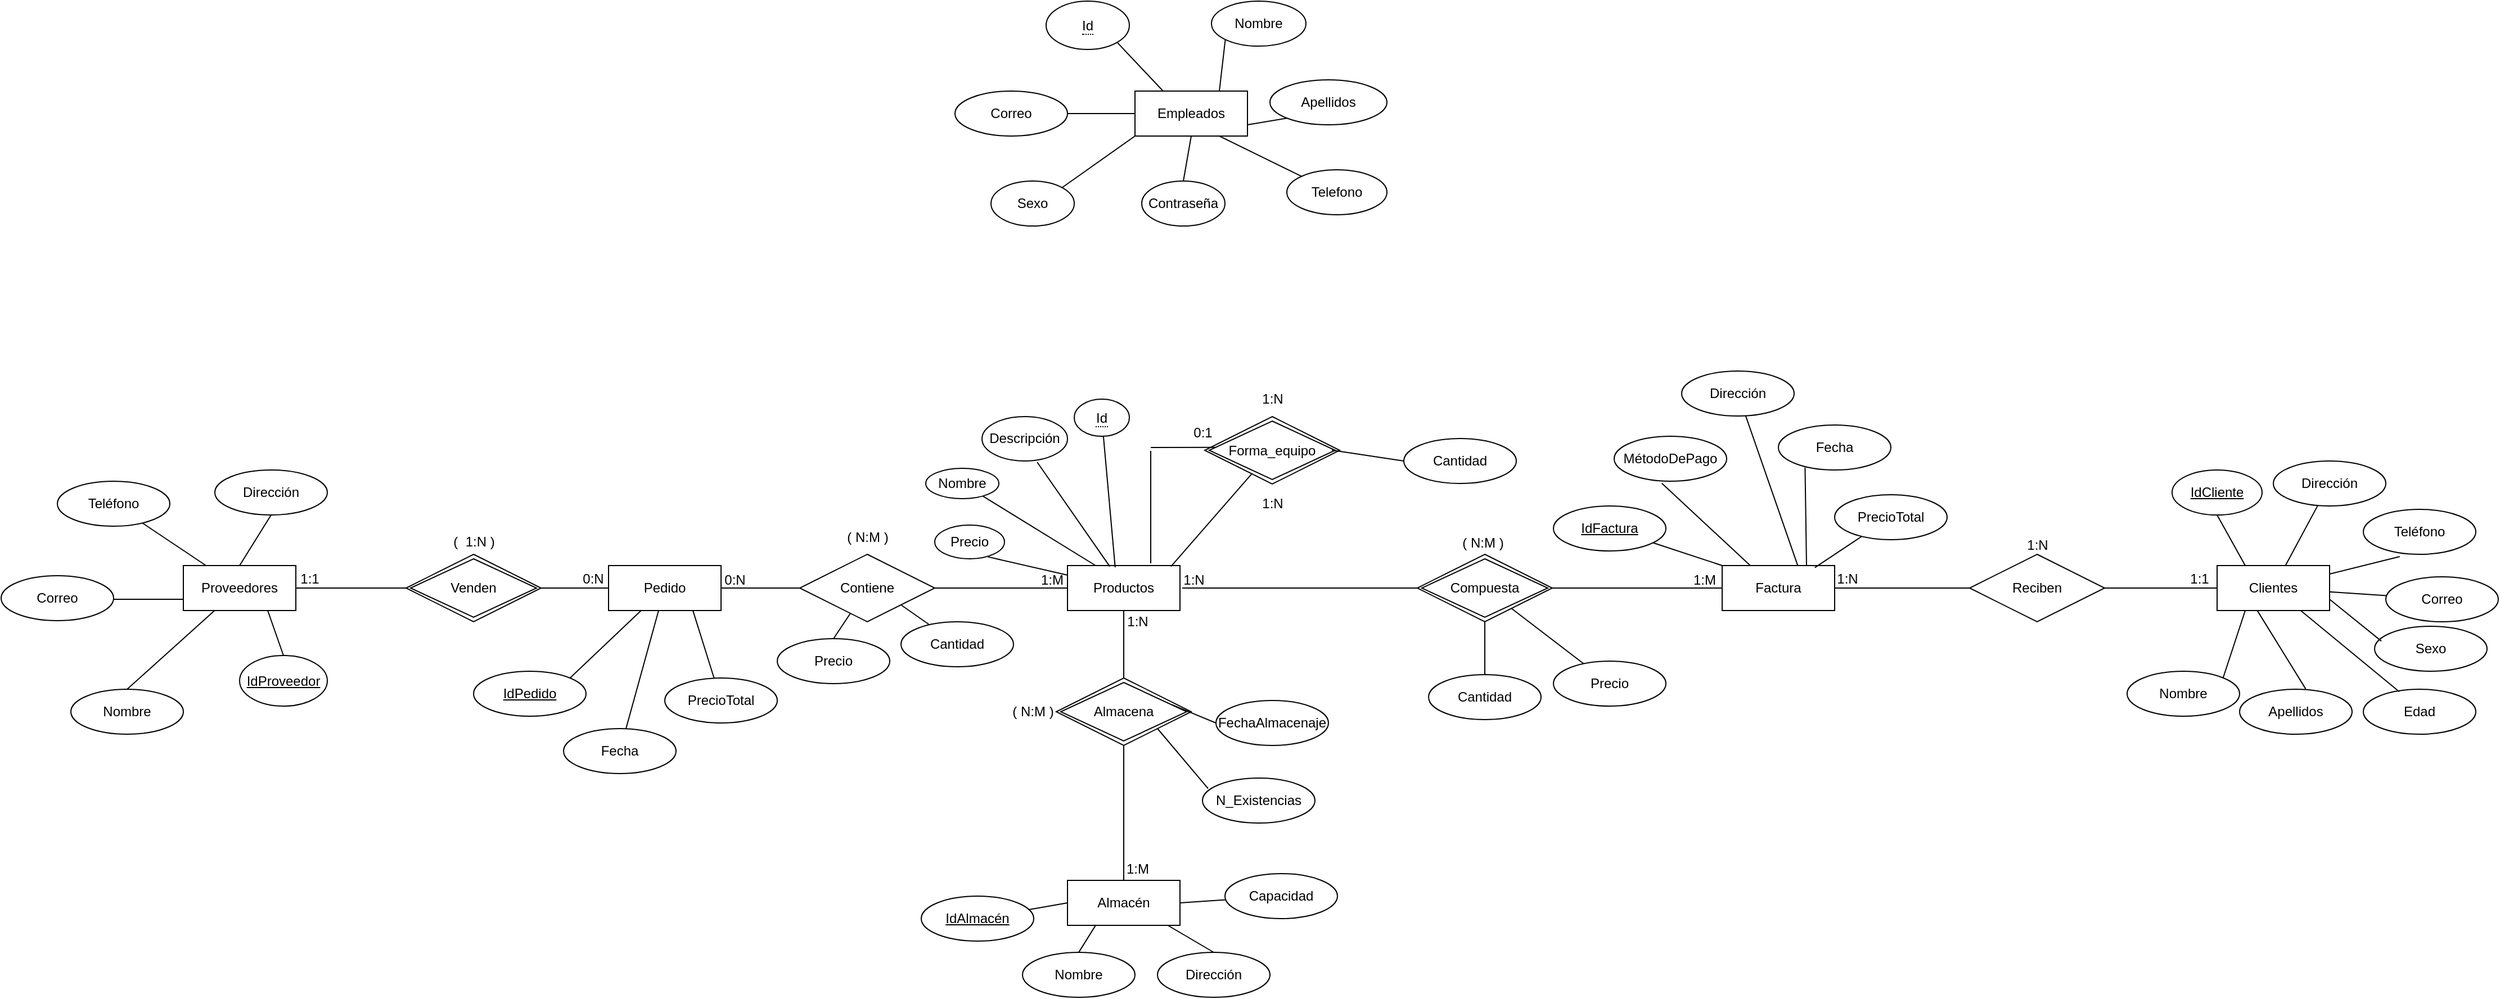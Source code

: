 <mxfile version="22.0.6" type="github">
  <diagram id="prtHgNgQTEPvFCAcTncT" name="Page-1">
    <mxGraphModel dx="1750" dy="903" grid="1" gridSize="10" guides="1" tooltips="1" connect="1" arrows="1" fold="1" page="1" pageScale="1" pageWidth="2336" pageHeight="1654" math="0" shadow="0">
      <root>
        <mxCell id="0" />
        <mxCell id="1" parent="0" />
        <mxCell id="kZnhnawMWi4XAC5wPra--26" value="Productos" style="whiteSpace=wrap;html=1;align=center;" parent="1" vertex="1">
          <mxGeometry x="1006" y="722" width="100" height="40" as="geometry" />
        </mxCell>
        <mxCell id="kZnhnawMWi4XAC5wPra--27" value="Almacén" style="whiteSpace=wrap;html=1;align=center;" parent="1" vertex="1">
          <mxGeometry x="1006" y="1002" width="100" height="40" as="geometry" />
        </mxCell>
        <mxCell id="kZnhnawMWi4XAC5wPra--28" value="Proveedores" style="whiteSpace=wrap;html=1;align=center;" parent="1" vertex="1">
          <mxGeometry x="220" y="722" width="100" height="40" as="geometry" />
        </mxCell>
        <mxCell id="kZnhnawMWi4XAC5wPra--29" value="Clientes" style="whiteSpace=wrap;html=1;align=center;" parent="1" vertex="1">
          <mxGeometry x="2028" y="722" width="100" height="40" as="geometry" />
        </mxCell>
        <mxCell id="kZnhnawMWi4XAC5wPra--31" value="Compuesta" style="shape=rhombus;double=1;perimeter=rhombusPerimeter;whiteSpace=wrap;html=1;align=center;" parent="1" vertex="1">
          <mxGeometry x="1317" y="712" width="120" height="60" as="geometry" />
        </mxCell>
        <mxCell id="kZnhnawMWi4XAC5wPra--38" value="Almacena" style="shape=rhombus;double=1;perimeter=rhombusPerimeter;whiteSpace=wrap;html=1;align=center;" parent="1" vertex="1">
          <mxGeometry x="996" y="822" width="120" height="60" as="geometry" />
        </mxCell>
        <mxCell id="kZnhnawMWi4XAC5wPra--42" value="IdCliente" style="ellipse;whiteSpace=wrap;html=1;align=center;fontStyle=4;" parent="1" vertex="1">
          <mxGeometry x="1988" y="637" width="80" height="40" as="geometry" />
        </mxCell>
        <mxCell id="kZnhnawMWi4XAC5wPra--51" value="" style="endArrow=none;html=1;rounded=0;exitX=0;exitY=0;exitDx=0;exitDy=0;" parent="1" source="ReBaXxadrnRl6QtkcBOe-49" target="ReBaXxadrnRl6QtkcBOe-75" edge="1">
          <mxGeometry relative="1" as="geometry">
            <mxPoint x="1118" y="792" as="sourcePoint" />
            <mxPoint x="1511.211" y="666.499" as="targetPoint" />
          </mxGeometry>
        </mxCell>
        <mxCell id="6ZXXSL6ap631LBUhDOuz-1" value="IdProveedor" style="ellipse;whiteSpace=wrap;html=1;align=center;fontStyle=4;" parent="1" vertex="1">
          <mxGeometry x="270" y="802" width="78" height="45" as="geometry" />
        </mxCell>
        <mxCell id="6ZXXSL6ap631LBUhDOuz-425" value="" style="endArrow=none;html=1;rounded=0;exitX=0.75;exitY=1;exitDx=0;exitDy=0;entryX=0.5;entryY=0;entryDx=0;entryDy=0;" parent="1" source="kZnhnawMWi4XAC5wPra--28" target="6ZXXSL6ap631LBUhDOuz-1" edge="1">
          <mxGeometry relative="1" as="geometry">
            <mxPoint x="488" y="757" as="sourcePoint" />
            <mxPoint x="648" y="757" as="targetPoint" />
          </mxGeometry>
        </mxCell>
        <mxCell id="6ZXXSL6ap631LBUhDOuz-426" value="Nombre" style="ellipse;whiteSpace=wrap;html=1;align=center;" parent="1" vertex="1">
          <mxGeometry x="120" y="832" width="100" height="40" as="geometry" />
        </mxCell>
        <mxCell id="6ZXXSL6ap631LBUhDOuz-427" value="" style="endArrow=none;html=1;rounded=0;entryX=0.5;entryY=0;entryDx=0;entryDy=0;" parent="1" source="kZnhnawMWi4XAC5wPra--28" target="6ZXXSL6ap631LBUhDOuz-426" edge="1">
          <mxGeometry relative="1" as="geometry">
            <mxPoint x="378" y="757" as="sourcePoint" />
            <mxPoint x="538" y="757" as="targetPoint" />
          </mxGeometry>
        </mxCell>
        <mxCell id="6ZXXSL6ap631LBUhDOuz-428" value="Correo" style="ellipse;whiteSpace=wrap;html=1;align=center;" parent="1" vertex="1">
          <mxGeometry x="58" y="731" width="100" height="40" as="geometry" />
        </mxCell>
        <mxCell id="6ZXXSL6ap631LBUhDOuz-429" value="" style="endArrow=none;html=1;rounded=0;exitX=1;exitY=0.5;exitDx=0;exitDy=0;entryX=0;entryY=0.75;entryDx=0;entryDy=0;" parent="1" target="kZnhnawMWi4XAC5wPra--28" edge="1">
          <mxGeometry relative="1" as="geometry">
            <mxPoint x="158" y="752" as="sourcePoint" />
            <mxPoint x="538" y="757" as="targetPoint" />
          </mxGeometry>
        </mxCell>
        <mxCell id="6ZXXSL6ap631LBUhDOuz-430" value="Teléfono" style="ellipse;whiteSpace=wrap;html=1;align=center;" parent="1" vertex="1">
          <mxGeometry x="108" y="647" width="100" height="40" as="geometry" />
        </mxCell>
        <mxCell id="6ZXXSL6ap631LBUhDOuz-431" value="" style="endArrow=none;html=1;rounded=0;" parent="1" source="6ZXXSL6ap631LBUhDOuz-430" target="kZnhnawMWi4XAC5wPra--28" edge="1">
          <mxGeometry relative="1" as="geometry">
            <mxPoint x="378" y="757" as="sourcePoint" />
            <mxPoint x="538" y="757" as="targetPoint" />
          </mxGeometry>
        </mxCell>
        <mxCell id="6ZXXSL6ap631LBUhDOuz-432" value="Dirección" style="ellipse;whiteSpace=wrap;html=1;align=center;" parent="1" vertex="1">
          <mxGeometry x="248" y="637" width="100" height="40" as="geometry" />
        </mxCell>
        <mxCell id="6ZXXSL6ap631LBUhDOuz-433" value="" style="endArrow=none;html=1;rounded=0;exitX=0.5;exitY=1;exitDx=0;exitDy=0;entryX=0.5;entryY=0;entryDx=0;entryDy=0;" parent="1" source="6ZXXSL6ap631LBUhDOuz-432" target="kZnhnawMWi4XAC5wPra--28" edge="1">
          <mxGeometry relative="1" as="geometry">
            <mxPoint x="378" y="757" as="sourcePoint" />
            <mxPoint x="538" y="757" as="targetPoint" />
          </mxGeometry>
        </mxCell>
        <mxCell id="kZnhnawMWi4XAC5wPra--34" value="Venden" style="shape=rhombus;double=1;perimeter=rhombusPerimeter;whiteSpace=wrap;html=1;align=center;" parent="1" vertex="1">
          <mxGeometry x="418" y="712" width="120" height="60" as="geometry" />
        </mxCell>
        <mxCell id="6ZXXSL6ap631LBUhDOuz-435" value="Fecha" style="ellipse;whiteSpace=wrap;html=1;align=center;" parent="1" vertex="1">
          <mxGeometry x="558" y="867" width="100" height="40" as="geometry" />
        </mxCell>
        <mxCell id="6ZXXSL6ap631LBUhDOuz-436" value="" style="endArrow=none;html=1;rounded=0;" parent="1" source="ReBaXxadrnRl6QtkcBOe-74" target="6ZXXSL6ap631LBUhDOuz-435" edge="1">
          <mxGeometry relative="1" as="geometry">
            <mxPoint x="986" y="866" as="sourcePoint" />
            <mxPoint x="1146" y="866" as="targetPoint" />
          </mxGeometry>
        </mxCell>
        <mxCell id="6ZXXSL6ap631LBUhDOuz-437" value="" style="endArrow=none;html=1;rounded=0;exitX=1;exitY=1;exitDx=0;exitDy=0;" parent="1" source="ReBaXxadrnRl6QtkcBOe-76" target="6ZXXSL6ap631LBUhDOuz-438" edge="1">
          <mxGeometry relative="1" as="geometry">
            <mxPoint x="986" y="866" as="sourcePoint" />
            <mxPoint x="796" y="876" as="targetPoint" />
          </mxGeometry>
        </mxCell>
        <mxCell id="6ZXXSL6ap631LBUhDOuz-438" value="Cantidad" style="ellipse;whiteSpace=wrap;html=1;align=center;" parent="1" vertex="1">
          <mxGeometry x="858" y="772" width="100" height="40" as="geometry" />
        </mxCell>
        <mxCell id="6ZXXSL6ap631LBUhDOuz-439" value="" style="endArrow=none;html=1;rounded=0;entryX=0.5;entryY=0;entryDx=0;entryDy=0;" parent="1" source="ReBaXxadrnRl6QtkcBOe-76" target="6ZXXSL6ap631LBUhDOuz-440" edge="1">
          <mxGeometry relative="1" as="geometry">
            <mxPoint x="986" y="866" as="sourcePoint" />
            <mxPoint x="856" y="806" as="targetPoint" />
          </mxGeometry>
        </mxCell>
        <mxCell id="6ZXXSL6ap631LBUhDOuz-440" value="Precio" style="ellipse;whiteSpace=wrap;html=1;align=center;" parent="1" vertex="1">
          <mxGeometry x="748" y="787" width="100" height="40" as="geometry" />
        </mxCell>
        <mxCell id="6ZXXSL6ap631LBUhDOuz-441" value="" style="endArrow=none;html=1;rounded=0;entryX=0;entryY=0.5;entryDx=0;entryDy=0;" parent="1" source="6ZXXSL6ap631LBUhDOuz-446" target="kZnhnawMWi4XAC5wPra--27" edge="1">
          <mxGeometry relative="1" as="geometry">
            <mxPoint x="956" y="1036" as="sourcePoint" />
            <mxPoint x="926" y="936" as="targetPoint" />
          </mxGeometry>
        </mxCell>
        <mxCell id="6ZXXSL6ap631LBUhDOuz-442" value="" style="endArrow=none;html=1;rounded=0;exitX=0.5;exitY=1;exitDx=0;exitDy=0;" parent="1" source="6ZXXSL6ap631LBUhDOuz-444" target="ReBaXxadrnRl6QtkcBOe-74" edge="1">
          <mxGeometry relative="1" as="geometry">
            <mxPoint x="796" y="646" as="sourcePoint" />
            <mxPoint x="926" y="866" as="targetPoint" />
          </mxGeometry>
        </mxCell>
        <mxCell id="6ZXXSL6ap631LBUhDOuz-444" value="IdPedido" style="ellipse;whiteSpace=wrap;html=1;align=center;fontStyle=4;" parent="1" vertex="1">
          <mxGeometry x="478" y="816" width="100" height="40" as="geometry" />
        </mxCell>
        <mxCell id="6ZXXSL6ap631LBUhDOuz-446" value="IdAlmacén" style="ellipse;whiteSpace=wrap;html=1;align=center;fontStyle=4;" parent="1" vertex="1">
          <mxGeometry x="876" y="1016" width="100" height="40" as="geometry" />
        </mxCell>
        <mxCell id="6ZXXSL6ap631LBUhDOuz-447" value="Nombre" style="ellipse;whiteSpace=wrap;html=1;align=center;" parent="1" vertex="1">
          <mxGeometry x="966" y="1066" width="100" height="40" as="geometry" />
        </mxCell>
        <mxCell id="6ZXXSL6ap631LBUhDOuz-448" value="" style="endArrow=none;html=1;rounded=0;entryX=0.5;entryY=0;entryDx=0;entryDy=0;exitX=0.25;exitY=1;exitDx=0;exitDy=0;" parent="1" source="kZnhnawMWi4XAC5wPra--27" target="6ZXXSL6ap631LBUhDOuz-447" edge="1">
          <mxGeometry relative="1" as="geometry">
            <mxPoint x="766" y="936" as="sourcePoint" />
            <mxPoint x="926" y="936" as="targetPoint" />
          </mxGeometry>
        </mxCell>
        <mxCell id="6ZXXSL6ap631LBUhDOuz-449" value="Dirección" style="ellipse;whiteSpace=wrap;html=1;align=center;" parent="1" vertex="1">
          <mxGeometry x="1086" y="1066" width="100" height="40" as="geometry" />
        </mxCell>
        <mxCell id="6ZXXSL6ap631LBUhDOuz-450" value="" style="endArrow=none;html=1;rounded=0;entryX=0.5;entryY=0;entryDx=0;entryDy=0;exitX=0.892;exitY=1;exitDx=0;exitDy=0;exitPerimeter=0;" parent="1" source="kZnhnawMWi4XAC5wPra--27" target="6ZXXSL6ap631LBUhDOuz-449" edge="1">
          <mxGeometry relative="1" as="geometry">
            <mxPoint x="766" y="936" as="sourcePoint" />
            <mxPoint x="926" y="936" as="targetPoint" />
          </mxGeometry>
        </mxCell>
        <mxCell id="6ZXXSL6ap631LBUhDOuz-451" value="Capacidad" style="ellipse;whiteSpace=wrap;html=1;align=center;" parent="1" vertex="1">
          <mxGeometry x="1146" y="996" width="100" height="40" as="geometry" />
        </mxCell>
        <mxCell id="6ZXXSL6ap631LBUhDOuz-452" value="" style="endArrow=none;html=1;rounded=0;exitX=1;exitY=0.5;exitDx=0;exitDy=0;" parent="1" source="kZnhnawMWi4XAC5wPra--27" target="6ZXXSL6ap631LBUhDOuz-451" edge="1">
          <mxGeometry relative="1" as="geometry">
            <mxPoint x="766" y="936" as="sourcePoint" />
            <mxPoint x="926" y="936" as="targetPoint" />
          </mxGeometry>
        </mxCell>
        <mxCell id="6ZXXSL6ap631LBUhDOuz-453" value="" style="endArrow=none;html=1;rounded=0;entryX=1;entryY=1;entryDx=0;entryDy=0;exitX=0.05;exitY=0.233;exitDx=0;exitDy=0;exitPerimeter=0;" parent="1" source="6ZXXSL6ap631LBUhDOuz-454" target="kZnhnawMWi4XAC5wPra--38" edge="1">
          <mxGeometry relative="1" as="geometry">
            <mxPoint x="1186" y="866" as="sourcePoint" />
            <mxPoint x="926" y="866" as="targetPoint" />
          </mxGeometry>
        </mxCell>
        <mxCell id="6ZXXSL6ap631LBUhDOuz-454" value="N_Existencias" style="ellipse;whiteSpace=wrap;html=1;align=center;" parent="1" vertex="1">
          <mxGeometry x="1126" y="911" width="100" height="40" as="geometry" />
        </mxCell>
        <mxCell id="6ZXXSL6ap631LBUhDOuz-456" value="" style="endArrow=none;html=1;rounded=0;exitX=0.856;exitY=0.396;exitDx=0;exitDy=0;exitPerimeter=0;entryX=0;entryY=0.5;entryDx=0;entryDy=0;" parent="1" source="kZnhnawMWi4XAC5wPra--38" target="6ZXXSL6ap631LBUhDOuz-457" edge="1">
          <mxGeometry relative="1" as="geometry">
            <mxPoint x="766" y="866" as="sourcePoint" />
            <mxPoint x="1138.8" y="829.76" as="targetPoint" />
          </mxGeometry>
        </mxCell>
        <mxCell id="6ZXXSL6ap631LBUhDOuz-457" value="FechaAlmacenaje" style="ellipse;whiteSpace=wrap;html=1;align=center;" parent="1" vertex="1">
          <mxGeometry x="1138" y="842" width="100" height="40" as="geometry" />
        </mxCell>
        <mxCell id="ReBaXxadrnRl6QtkcBOe-1" value="Fecha" style="ellipse;whiteSpace=wrap;html=1;align=center;" parent="1" vertex="1">
          <mxGeometry x="1638" y="597" width="100" height="40" as="geometry" />
        </mxCell>
        <mxCell id="ReBaXxadrnRl6QtkcBOe-2" value="" style="endArrow=none;html=1;rounded=0;entryX=0.237;entryY=0.944;entryDx=0;entryDy=0;entryPerimeter=0;exitX=0.75;exitY=0;exitDx=0;exitDy=0;" parent="1" source="ReBaXxadrnRl6QtkcBOe-49" target="ReBaXxadrnRl6QtkcBOe-1" edge="1">
          <mxGeometry relative="1" as="geometry">
            <mxPoint x="1168" y="806" as="sourcePoint" />
            <mxPoint x="1498" y="949" as="targetPoint" />
          </mxGeometry>
        </mxCell>
        <mxCell id="ReBaXxadrnRl6QtkcBOe-4" value="MétodoDePago" style="ellipse;whiteSpace=wrap;html=1;align=center;" parent="1" vertex="1">
          <mxGeometry x="1492" y="607" width="100" height="40" as="geometry" />
        </mxCell>
        <mxCell id="ReBaXxadrnRl6QtkcBOe-5" value="Cantidad" style="ellipse;whiteSpace=wrap;html=1;align=center;" parent="1" vertex="1">
          <mxGeometry x="1327" y="819" width="100" height="40" as="geometry" />
        </mxCell>
        <mxCell id="ReBaXxadrnRl6QtkcBOe-6" value="" style="endArrow=none;html=1;rounded=0;" parent="1" source="ReBaXxadrnRl6QtkcBOe-5" target="kZnhnawMWi4XAC5wPra--31" edge="1">
          <mxGeometry relative="1" as="geometry">
            <mxPoint x="1168" y="806" as="sourcePoint" />
            <mxPoint x="1328" y="806" as="targetPoint" />
          </mxGeometry>
        </mxCell>
        <mxCell id="ReBaXxadrnRl6QtkcBOe-7" value="Precio" style="ellipse;whiteSpace=wrap;html=1;align=center;" parent="1" vertex="1">
          <mxGeometry x="1438" y="807" width="100" height="40" as="geometry" />
        </mxCell>
        <mxCell id="ReBaXxadrnRl6QtkcBOe-8" value="" style="endArrow=none;html=1;rounded=0;" parent="1" source="kZnhnawMWi4XAC5wPra--31" target="ReBaXxadrnRl6QtkcBOe-7" edge="1">
          <mxGeometry relative="1" as="geometry">
            <mxPoint x="1168" y="806" as="sourcePoint" />
            <mxPoint x="1328" y="806" as="targetPoint" />
          </mxGeometry>
        </mxCell>
        <mxCell id="ReBaXxadrnRl6QtkcBOe-9" value="" style="endArrow=none;html=1;rounded=0;exitX=0.25;exitY=0;exitDx=0;exitDy=0;entryX=0.423;entryY=1.044;entryDx=0;entryDy=0;entryPerimeter=0;" parent="1" source="ReBaXxadrnRl6QtkcBOe-49" target="ReBaXxadrnRl6QtkcBOe-4" edge="1">
          <mxGeometry relative="1" as="geometry">
            <mxPoint x="1168" y="806" as="sourcePoint" />
            <mxPoint x="1608" y="949" as="targetPoint" />
          </mxGeometry>
        </mxCell>
        <mxCell id="ReBaXxadrnRl6QtkcBOe-10" value="Dirección" style="ellipse;whiteSpace=wrap;html=1;align=center;" parent="1" vertex="1">
          <mxGeometry x="1552" y="549" width="100" height="40" as="geometry" />
        </mxCell>
        <mxCell id="ReBaXxadrnRl6QtkcBOe-11" value="" style="endArrow=none;html=1;rounded=0;exitX=0.68;exitY=0.058;exitDx=0;exitDy=0;exitPerimeter=0;" parent="1" source="ReBaXxadrnRl6QtkcBOe-49" target="ReBaXxadrnRl6QtkcBOe-10" edge="1">
          <mxGeometry relative="1" as="geometry">
            <mxPoint x="1168" y="806" as="sourcePoint" />
            <mxPoint x="1328" y="806" as="targetPoint" />
          </mxGeometry>
        </mxCell>
        <mxCell id="ReBaXxadrnRl6QtkcBOe-12" value="" style="endArrow=none;html=1;rounded=0;entryX=0.5;entryY=1;entryDx=0;entryDy=0;exitX=0.25;exitY=0;exitDx=0;exitDy=0;" parent="1" source="kZnhnawMWi4XAC5wPra--29" target="kZnhnawMWi4XAC5wPra--42" edge="1">
          <mxGeometry relative="1" as="geometry">
            <mxPoint x="1478" y="792" as="sourcePoint" />
            <mxPoint x="1638" y="792" as="targetPoint" />
          </mxGeometry>
        </mxCell>
        <mxCell id="ReBaXxadrnRl6QtkcBOe-13" value="Nombre" style="ellipse;whiteSpace=wrap;html=1;align=center;" parent="1" vertex="1">
          <mxGeometry x="1948" y="816" width="100" height="40" as="geometry" />
        </mxCell>
        <mxCell id="ReBaXxadrnRl6QtkcBOe-14" value="Apellidos" style="ellipse;whiteSpace=wrap;html=1;align=center;" parent="1" vertex="1">
          <mxGeometry x="2048" y="832" width="100" height="40" as="geometry" />
        </mxCell>
        <mxCell id="ReBaXxadrnRl6QtkcBOe-15" value="Correo" style="ellipse;whiteSpace=wrap;html=1;align=center;" parent="1" vertex="1">
          <mxGeometry x="2178" y="732" width="100" height="40" as="geometry" />
        </mxCell>
        <mxCell id="ReBaXxadrnRl6QtkcBOe-16" value="Teléfono" style="ellipse;whiteSpace=wrap;html=1;align=center;" parent="1" vertex="1">
          <mxGeometry x="2158" y="672" width="100" height="40" as="geometry" />
        </mxCell>
        <mxCell id="ReBaXxadrnRl6QtkcBOe-17" value="Dirección" style="ellipse;whiteSpace=wrap;html=1;align=center;" parent="1" vertex="1">
          <mxGeometry x="2078" y="629" width="100" height="40" as="geometry" />
        </mxCell>
        <mxCell id="ReBaXxadrnRl6QtkcBOe-18" value="Sexo" style="ellipse;whiteSpace=wrap;html=1;align=center;" parent="1" vertex="1">
          <mxGeometry x="2168" y="776" width="100" height="40" as="geometry" />
        </mxCell>
        <mxCell id="ReBaXxadrnRl6QtkcBOe-19" value="Edad" style="ellipse;whiteSpace=wrap;html=1;align=center;" parent="1" vertex="1">
          <mxGeometry x="2158" y="832" width="100" height="40" as="geometry" />
        </mxCell>
        <mxCell id="ReBaXxadrnRl6QtkcBOe-20" value="" style="endArrow=none;html=1;rounded=0;entryX=0.25;entryY=1;entryDx=0;entryDy=0;exitX=1;exitY=0;exitDx=0;exitDy=0;" parent="1" source="ReBaXxadrnRl6QtkcBOe-13" target="kZnhnawMWi4XAC5wPra--29" edge="1">
          <mxGeometry relative="1" as="geometry">
            <mxPoint x="1818" y="792" as="sourcePoint" />
            <mxPoint x="1978" y="792" as="targetPoint" />
          </mxGeometry>
        </mxCell>
        <mxCell id="ReBaXxadrnRl6QtkcBOe-21" value="" style="endArrow=none;html=1;rounded=0;entryX=0.356;entryY=0.995;entryDx=0;entryDy=0;entryPerimeter=0;exitX=0.588;exitY=-0.005;exitDx=0;exitDy=0;exitPerimeter=0;" parent="1" source="ReBaXxadrnRl6QtkcBOe-14" target="kZnhnawMWi4XAC5wPra--29" edge="1">
          <mxGeometry relative="1" as="geometry">
            <mxPoint x="2038" y="802" as="sourcePoint" />
            <mxPoint x="1978" y="792" as="targetPoint" />
          </mxGeometry>
        </mxCell>
        <mxCell id="ReBaXxadrnRl6QtkcBOe-23" value="" style="endArrow=none;html=1;rounded=0;exitX=0.32;exitY=0.055;exitDx=0;exitDy=0;exitPerimeter=0;" parent="1" source="ReBaXxadrnRl6QtkcBOe-19" target="kZnhnawMWi4XAC5wPra--29" edge="1">
          <mxGeometry relative="1" as="geometry">
            <mxPoint x="1818" y="792" as="sourcePoint" />
            <mxPoint x="1978" y="792" as="targetPoint" />
          </mxGeometry>
        </mxCell>
        <mxCell id="ReBaXxadrnRl6QtkcBOe-24" value="" style="endArrow=none;html=1;rounded=0;entryX=0.06;entryY=0.33;entryDx=0;entryDy=0;entryPerimeter=0;exitX=1;exitY=0.75;exitDx=0;exitDy=0;" parent="1" source="kZnhnawMWi4XAC5wPra--29" target="ReBaXxadrnRl6QtkcBOe-18" edge="1">
          <mxGeometry relative="1" as="geometry">
            <mxPoint x="1818" y="792" as="sourcePoint" />
            <mxPoint x="1978" y="792" as="targetPoint" />
          </mxGeometry>
        </mxCell>
        <mxCell id="ReBaXxadrnRl6QtkcBOe-25" value="" style="endArrow=none;html=1;rounded=0;" parent="1" source="kZnhnawMWi4XAC5wPra--29" target="ReBaXxadrnRl6QtkcBOe-15" edge="1">
          <mxGeometry relative="1" as="geometry">
            <mxPoint x="1818" y="792" as="sourcePoint" />
            <mxPoint x="1978" y="792" as="targetPoint" />
          </mxGeometry>
        </mxCell>
        <mxCell id="ReBaXxadrnRl6QtkcBOe-26" value="" style="endArrow=none;html=1;rounded=0;" parent="1" source="kZnhnawMWi4XAC5wPra--29" target="ReBaXxadrnRl6QtkcBOe-17" edge="1">
          <mxGeometry relative="1" as="geometry">
            <mxPoint x="1818" y="792" as="sourcePoint" />
            <mxPoint x="1978" y="792" as="targetPoint" />
          </mxGeometry>
        </mxCell>
        <mxCell id="ReBaXxadrnRl6QtkcBOe-27" value="" style="endArrow=none;html=1;rounded=0;entryX=0.324;entryY=1.05;entryDx=0;entryDy=0;entryPerimeter=0;" parent="1" source="kZnhnawMWi4XAC5wPra--29" target="ReBaXxadrnRl6QtkcBOe-16" edge="1">
          <mxGeometry relative="1" as="geometry">
            <mxPoint x="1818" y="792" as="sourcePoint" />
            <mxPoint x="1978" y="792" as="targetPoint" />
          </mxGeometry>
        </mxCell>
        <mxCell id="ReBaXxadrnRl6QtkcBOe-47" value="1:M" style="text;html=1;align=center;verticalAlign=middle;resizable=0;points=[];autosize=1;strokeColor=none;fillColor=none;" parent="1" vertex="1">
          <mxGeometry x="972" y="720" width="40" height="30" as="geometry" />
        </mxCell>
        <mxCell id="ReBaXxadrnRl6QtkcBOe-49" value="Factura" style="whiteSpace=wrap;html=1;align=center;" parent="1" vertex="1">
          <mxGeometry x="1588" y="722" width="100" height="40" as="geometry" />
        </mxCell>
        <mxCell id="ReBaXxadrnRl6QtkcBOe-50" value="Reciben" style="shape=rhombus;perimeter=rhombusPerimeter;whiteSpace=wrap;html=1;align=center;" parent="1" vertex="1">
          <mxGeometry x="1808" y="712" width="120" height="60" as="geometry" />
        </mxCell>
        <mxCell id="ReBaXxadrnRl6QtkcBOe-53" value="" style="endArrow=none;html=1;rounded=0;entryX=0;entryY=0.5;entryDx=0;entryDy=0;exitX=1;exitY=0.5;exitDx=0;exitDy=0;" parent="1" source="kZnhnawMWi4XAC5wPra--28" target="kZnhnawMWi4XAC5wPra--34" edge="1">
          <mxGeometry relative="1" as="geometry">
            <mxPoint x="548" y="746" as="sourcePoint" />
            <mxPoint x="728" y="746" as="targetPoint" />
          </mxGeometry>
        </mxCell>
        <mxCell id="ReBaXxadrnRl6QtkcBOe-54" value="1:1" style="text;html=1;align=center;verticalAlign=middle;resizable=0;points=[];autosize=1;strokeColor=none;fillColor=none;" parent="1" vertex="1">
          <mxGeometry x="312" y="719" width="40" height="30" as="geometry" />
        </mxCell>
        <mxCell id="ReBaXxadrnRl6QtkcBOe-55" value="" style="endArrow=none;html=1;rounded=0;entryX=0;entryY=0.5;entryDx=0;entryDy=0;" parent="1" target="kZnhnawMWi4XAC5wPra--26" edge="1">
          <mxGeometry relative="1" as="geometry">
            <mxPoint x="888" y="742" as="sourcePoint" />
            <mxPoint x="978" y="769" as="targetPoint" />
          </mxGeometry>
        </mxCell>
        <mxCell id="ReBaXxadrnRl6QtkcBOe-57" value="" style="endArrow=none;html=1;rounded=0;entryX=0;entryY=0.5;entryDx=0;entryDy=0;" parent="1" target="kZnhnawMWi4XAC5wPra--31" edge="1">
          <mxGeometry relative="1" as="geometry">
            <mxPoint x="1108" y="742" as="sourcePoint" />
            <mxPoint x="1178" y="739" as="targetPoint" />
          </mxGeometry>
        </mxCell>
        <mxCell id="ReBaXxadrnRl6QtkcBOe-58" value="1:N" style="text;html=1;align=center;verticalAlign=middle;resizable=0;points=[];autosize=1;strokeColor=none;fillColor=none;" parent="1" vertex="1">
          <mxGeometry x="1098" y="720" width="40" height="30" as="geometry" />
        </mxCell>
        <mxCell id="ReBaXxadrnRl6QtkcBOe-59" value="" style="endArrow=none;html=1;rounded=0;exitX=0.5;exitY=1;exitDx=0;exitDy=0;entryX=0.5;entryY=0;entryDx=0;entryDy=0;" parent="1" source="kZnhnawMWi4XAC5wPra--26" target="kZnhnawMWi4XAC5wPra--38" edge="1">
          <mxGeometry relative="1" as="geometry">
            <mxPoint x="1278" y="939" as="sourcePoint" />
            <mxPoint x="1438" y="939" as="targetPoint" />
          </mxGeometry>
        </mxCell>
        <mxCell id="ReBaXxadrnRl6QtkcBOe-60" value="1:N" style="text;html=1;align=center;verticalAlign=middle;resizable=0;points=[];autosize=1;strokeColor=none;fillColor=none;" parent="1" vertex="1">
          <mxGeometry x="1048" y="757" width="40" height="30" as="geometry" />
        </mxCell>
        <mxCell id="ReBaXxadrnRl6QtkcBOe-61" value="" style="endArrow=none;html=1;rounded=0;exitX=0.5;exitY=1;exitDx=0;exitDy=0;entryX=0.5;entryY=0;entryDx=0;entryDy=0;" parent="1" source="kZnhnawMWi4XAC5wPra--38" target="kZnhnawMWi4XAC5wPra--27" edge="1">
          <mxGeometry relative="1" as="geometry">
            <mxPoint x="1268" y="939" as="sourcePoint" />
            <mxPoint x="1428" y="939" as="targetPoint" />
          </mxGeometry>
        </mxCell>
        <mxCell id="ReBaXxadrnRl6QtkcBOe-62" value="1:M" style="text;html=1;align=center;verticalAlign=middle;resizable=0;points=[];autosize=1;strokeColor=none;fillColor=none;" parent="1" vertex="1">
          <mxGeometry x="1048" y="977" width="40" height="30" as="geometry" />
        </mxCell>
        <mxCell id="ReBaXxadrnRl6QtkcBOe-63" value="( N:M )" style="text;html=1;align=center;verticalAlign=middle;resizable=0;points=[];autosize=1;strokeColor=none;fillColor=none;" parent="1" vertex="1">
          <mxGeometry x="945" y="837" width="60" height="30" as="geometry" />
        </mxCell>
        <mxCell id="ReBaXxadrnRl6QtkcBOe-65" value="" style="endArrow=none;html=1;rounded=0;exitX=1;exitY=0.5;exitDx=0;exitDy=0;entryX=0;entryY=0.5;entryDx=0;entryDy=0;" parent="1" source="kZnhnawMWi4XAC5wPra--31" target="ReBaXxadrnRl6QtkcBOe-49" edge="1">
          <mxGeometry relative="1" as="geometry">
            <mxPoint x="1518" y="789" as="sourcePoint" />
            <mxPoint x="1678" y="789" as="targetPoint" />
          </mxGeometry>
        </mxCell>
        <mxCell id="ReBaXxadrnRl6QtkcBOe-66" value="" style="endArrow=none;html=1;rounded=0;entryX=0;entryY=0.5;entryDx=0;entryDy=0;" parent="1" source="ReBaXxadrnRl6QtkcBOe-49" target="ReBaXxadrnRl6QtkcBOe-50" edge="1">
          <mxGeometry relative="1" as="geometry">
            <mxPoint x="1518" y="789" as="sourcePoint" />
            <mxPoint x="1678" y="789" as="targetPoint" />
          </mxGeometry>
        </mxCell>
        <mxCell id="ReBaXxadrnRl6QtkcBOe-67" value="" style="endArrow=none;html=1;rounded=0;entryX=0;entryY=0.5;entryDx=0;entryDy=0;" parent="1" source="ReBaXxadrnRl6QtkcBOe-50" target="kZnhnawMWi4XAC5wPra--29" edge="1">
          <mxGeometry relative="1" as="geometry">
            <mxPoint x="1518" y="789" as="sourcePoint" />
            <mxPoint x="1678" y="789" as="targetPoint" />
          </mxGeometry>
        </mxCell>
        <mxCell id="ReBaXxadrnRl6QtkcBOe-68" value="1:M" style="text;html=1;align=center;verticalAlign=middle;resizable=0;points=[];autosize=1;strokeColor=none;fillColor=none;" parent="1" vertex="1">
          <mxGeometry x="1552" y="720" width="40" height="30" as="geometry" />
        </mxCell>
        <mxCell id="ReBaXxadrnRl6QtkcBOe-69" value="1:N" style="text;html=1;align=center;verticalAlign=middle;resizable=0;points=[];autosize=1;strokeColor=none;fillColor=none;" parent="1" vertex="1">
          <mxGeometry x="1679" y="719" width="40" height="30" as="geometry" />
        </mxCell>
        <mxCell id="ReBaXxadrnRl6QtkcBOe-70" value="1:1" style="text;html=1;align=center;verticalAlign=middle;resizable=0;points=[];autosize=1;strokeColor=none;fillColor=none;" parent="1" vertex="1">
          <mxGeometry x="1992" y="719" width="40" height="30" as="geometry" />
        </mxCell>
        <mxCell id="ReBaXxadrnRl6QtkcBOe-72" value="( N:M )" style="text;html=1;align=center;verticalAlign=middle;resizable=0;points=[];autosize=1;strokeColor=none;fillColor=none;" parent="1" vertex="1">
          <mxGeometry x="1345" y="687" width="60" height="30" as="geometry" />
        </mxCell>
        <mxCell id="ReBaXxadrnRl6QtkcBOe-73" value="1:N" style="text;html=1;align=center;verticalAlign=middle;resizable=0;points=[];autosize=1;strokeColor=none;fillColor=none;" parent="1" vertex="1">
          <mxGeometry x="1848" y="689" width="40" height="30" as="geometry" />
        </mxCell>
        <mxCell id="ReBaXxadrnRl6QtkcBOe-74" value="Pedido" style="whiteSpace=wrap;html=1;align=center;" parent="1" vertex="1">
          <mxGeometry x="598" y="722" width="100" height="40" as="geometry" />
        </mxCell>
        <mxCell id="ReBaXxadrnRl6QtkcBOe-75" value="IdFactura" style="ellipse;whiteSpace=wrap;html=1;align=center;fontStyle=4;" parent="1" vertex="1">
          <mxGeometry x="1438" y="669" width="100" height="40" as="geometry" />
        </mxCell>
        <mxCell id="ReBaXxadrnRl6QtkcBOe-76" value="Contiene" style="shape=rhombus;perimeter=rhombusPerimeter;whiteSpace=wrap;html=1;align=center;" parent="1" vertex="1">
          <mxGeometry x="768" y="712" width="120" height="60" as="geometry" />
        </mxCell>
        <mxCell id="ReBaXxadrnRl6QtkcBOe-77" value="" style="endArrow=none;html=1;rounded=0;entryX=0;entryY=0.5;entryDx=0;entryDy=0;exitX=1;exitY=0.5;exitDx=0;exitDy=0;" parent="1" source="kZnhnawMWi4XAC5wPra--34" target="ReBaXxadrnRl6QtkcBOe-74" edge="1">
          <mxGeometry relative="1" as="geometry">
            <mxPoint x="548" y="849" as="sourcePoint" />
            <mxPoint x="708" y="849" as="targetPoint" />
          </mxGeometry>
        </mxCell>
        <mxCell id="ReBaXxadrnRl6QtkcBOe-78" value="PrecioTotal" style="ellipse;whiteSpace=wrap;html=1;align=center;" parent="1" vertex="1">
          <mxGeometry x="648" y="822" width="100" height="40" as="geometry" />
        </mxCell>
        <mxCell id="ReBaXxadrnRl6QtkcBOe-79" value="" style="endArrow=none;html=1;rounded=0;entryX=0.75;entryY=1;entryDx=0;entryDy=0;" parent="1" source="ReBaXxadrnRl6QtkcBOe-78" target="ReBaXxadrnRl6QtkcBOe-74" edge="1">
          <mxGeometry relative="1" as="geometry">
            <mxPoint x="548" y="849" as="sourcePoint" />
            <mxPoint x="708" y="849" as="targetPoint" />
          </mxGeometry>
        </mxCell>
        <mxCell id="ReBaXxadrnRl6QtkcBOe-80" value="" style="endArrow=none;html=1;rounded=0;entryX=0;entryY=0.5;entryDx=0;entryDy=0;exitX=1;exitY=0.5;exitDx=0;exitDy=0;" parent="1" source="ReBaXxadrnRl6QtkcBOe-74" target="ReBaXxadrnRl6QtkcBOe-76" edge="1">
          <mxGeometry relative="1" as="geometry">
            <mxPoint x="548" y="849" as="sourcePoint" />
            <mxPoint x="708" y="849" as="targetPoint" />
          </mxGeometry>
        </mxCell>
        <mxCell id="ReBaXxadrnRl6QtkcBOe-81" value="0:N" style="text;html=1;align=center;verticalAlign=middle;resizable=0;points=[];autosize=1;strokeColor=none;fillColor=none;" parent="1" vertex="1">
          <mxGeometry x="564" y="719" width="40" height="30" as="geometry" />
        </mxCell>
        <mxCell id="ReBaXxadrnRl6QtkcBOe-82" value="(&amp;nbsp; 1:N )" style="text;html=1;align=center;verticalAlign=middle;resizable=0;points=[];autosize=1;strokeColor=none;fillColor=none;" parent="1" vertex="1">
          <mxGeometry x="448" y="686" width="60" height="30" as="geometry" />
        </mxCell>
        <mxCell id="ReBaXxadrnRl6QtkcBOe-83" value="0:N" style="text;html=1;align=center;verticalAlign=middle;resizable=0;points=[];autosize=1;strokeColor=none;fillColor=none;" parent="1" vertex="1">
          <mxGeometry x="690" y="720" width="40" height="30" as="geometry" />
        </mxCell>
        <mxCell id="ReBaXxadrnRl6QtkcBOe-84" value="( N:M )" style="text;html=1;align=center;verticalAlign=middle;resizable=0;points=[];autosize=1;strokeColor=none;fillColor=none;" parent="1" vertex="1">
          <mxGeometry x="798" y="682" width="60" height="30" as="geometry" />
        </mxCell>
        <mxCell id="ReBaXxadrnRl6QtkcBOe-85" value="PrecioTotal" style="ellipse;whiteSpace=wrap;html=1;align=center;" parent="1" vertex="1">
          <mxGeometry x="1688" y="659" width="100" height="40" as="geometry" />
        </mxCell>
        <mxCell id="ReBaXxadrnRl6QtkcBOe-86" value="" style="endArrow=none;html=1;rounded=0;exitX=0.824;exitY=0.045;exitDx=0;exitDy=0;exitPerimeter=0;" parent="1" source="ReBaXxadrnRl6QtkcBOe-49" target="ReBaXxadrnRl6QtkcBOe-85" edge="1">
          <mxGeometry relative="1" as="geometry">
            <mxPoint x="1308" y="849" as="sourcePoint" />
            <mxPoint x="1468" y="849" as="targetPoint" />
          </mxGeometry>
        </mxCell>
        <mxCell id="w4GzqrMALmcnWucJ21Sk-3" value="Forma_equipo" style="shape=rhombus;double=1;perimeter=rhombusPerimeter;whiteSpace=wrap;html=1;align=center;" parent="1" vertex="1">
          <mxGeometry x="1128" y="589.5" width="120" height="60" as="geometry" />
        </mxCell>
        <mxCell id="w4GzqrMALmcnWucJ21Sk-4" value="" style="endArrow=none;html=1;rounded=0;entryX=0.077;entryY=0.457;entryDx=0;entryDy=0;entryPerimeter=0;" parent="1" target="w4GzqrMALmcnWucJ21Sk-3" edge="1">
          <mxGeometry relative="1" as="geometry">
            <mxPoint x="1080" y="617" as="sourcePoint" />
            <mxPoint x="1193.4" y="605.98" as="targetPoint" />
          </mxGeometry>
        </mxCell>
        <mxCell id="w4GzqrMALmcnWucJ21Sk-6" value="0:1" style="text;html=1;align=center;verticalAlign=middle;resizable=0;points=[];autosize=1;strokeColor=none;fillColor=none;" parent="1" vertex="1">
          <mxGeometry x="1106" y="589" width="40" height="30" as="geometry" />
        </mxCell>
        <mxCell id="w4GzqrMALmcnWucJ21Sk-7" value="1:N" style="text;html=1;align=center;verticalAlign=middle;resizable=0;points=[];autosize=1;strokeColor=none;fillColor=none;" parent="1" vertex="1">
          <mxGeometry x="1168" y="652" width="40" height="30" as="geometry" />
        </mxCell>
        <mxCell id="w4GzqrMALmcnWucJ21Sk-8" value="1:N" style="text;html=1;align=center;verticalAlign=middle;resizable=0;points=[];autosize=1;strokeColor=none;fillColor=none;" parent="1" vertex="1">
          <mxGeometry x="1168" y="559" width="40" height="30" as="geometry" />
        </mxCell>
        <mxCell id="w4GzqrMALmcnWucJ21Sk-9" value="" style="endArrow=none;html=1;rounded=0;" parent="1" edge="1">
          <mxGeometry relative="1" as="geometry">
            <mxPoint x="1080" y="720" as="sourcePoint" />
            <mxPoint x="1080" y="620" as="targetPoint" />
          </mxGeometry>
        </mxCell>
        <mxCell id="w4GzqrMALmcnWucJ21Sk-17" value="" style="endArrow=none;html=1;rounded=0;entryX=0.424;entryY=0.04;entryDx=0;entryDy=0;entryPerimeter=0;" parent="1" source="w4GzqrMALmcnWucJ21Sk-18" target="kZnhnawMWi4XAC5wPra--26" edge="1">
          <mxGeometry relative="1" as="geometry">
            <mxPoint x="1100" y="680" as="sourcePoint" />
            <mxPoint x="1020" y="810" as="targetPoint" />
          </mxGeometry>
        </mxCell>
        <mxCell id="w4GzqrMALmcnWucJ21Sk-18" value="&lt;span style=&quot;border-bottom: 1px dotted&quot;&gt;Id&lt;/span&gt;" style="ellipse;whiteSpace=wrap;html=1;align=center;" parent="1" vertex="1">
          <mxGeometry x="1012" y="574" width="49" height="33" as="geometry" />
        </mxCell>
        <mxCell id="w4GzqrMALmcnWucJ21Sk-19" value="" style="endArrow=none;html=1;rounded=0;entryX=0.25;entryY=0;entryDx=0;entryDy=0;" parent="1" source="w4GzqrMALmcnWucJ21Sk-20" target="kZnhnawMWi4XAC5wPra--26" edge="1">
          <mxGeometry relative="1" as="geometry">
            <mxPoint x="1010" y="670" as="sourcePoint" />
            <mxPoint x="1020" y="810" as="targetPoint" />
          </mxGeometry>
        </mxCell>
        <mxCell id="w4GzqrMALmcnWucJ21Sk-20" value="Nombre" style="ellipse;whiteSpace=wrap;html=1;align=center;" parent="1" vertex="1">
          <mxGeometry x="880" y="635.5" width="65" height="27" as="geometry" />
        </mxCell>
        <mxCell id="w4GzqrMALmcnWucJ21Sk-21" value="" style="endArrow=none;html=1;rounded=0;exitX=0.76;exitY=0.94;exitDx=0;exitDy=0;exitPerimeter=0;" parent="1" source="w4GzqrMALmcnWucJ21Sk-22" target="kZnhnawMWi4XAC5wPra--26" edge="1">
          <mxGeometry relative="1" as="geometry">
            <mxPoint x="940" y="690" as="sourcePoint" />
            <mxPoint x="1020" y="810" as="targetPoint" />
            <Array as="points" />
          </mxGeometry>
        </mxCell>
        <mxCell id="w4GzqrMALmcnWucJ21Sk-22" value="Precio" style="ellipse;whiteSpace=wrap;html=1;align=center;" parent="1" vertex="1">
          <mxGeometry x="888" y="686" width="62" height="30" as="geometry" />
        </mxCell>
        <mxCell id="w4GzqrMALmcnWucJ21Sk-23" value="" style="endArrow=none;html=1;rounded=0;entryX=0.92;entryY=0.02;entryDx=0;entryDy=0;entryPerimeter=0;" parent="1" source="w4GzqrMALmcnWucJ21Sk-3" target="kZnhnawMWi4XAC5wPra--26" edge="1">
          <mxGeometry relative="1" as="geometry">
            <mxPoint x="1160" y="680" as="sourcePoint" />
            <mxPoint x="1020" y="810" as="targetPoint" />
            <Array as="points" />
          </mxGeometry>
        </mxCell>
        <mxCell id="w4GzqrMALmcnWucJ21Sk-24" value="Descripción" style="ellipse;whiteSpace=wrap;html=1;align=center;" parent="1" vertex="1">
          <mxGeometry x="930" y="589.5" width="76" height="39.5" as="geometry" />
        </mxCell>
        <mxCell id="ESSHT5XHsPKA4tK44Laa-1" value="" style="endArrow=none;html=1;rounded=0;entryX=0.376;entryY=0.02;entryDx=0;entryDy=0;entryPerimeter=0;exitX=0.645;exitY=1.025;exitDx=0;exitDy=0;exitPerimeter=0;" parent="1" source="w4GzqrMALmcnWucJ21Sk-24" target="kZnhnawMWi4XAC5wPra--26" edge="1">
          <mxGeometry relative="1" as="geometry">
            <mxPoint x="810" y="700" as="sourcePoint" />
            <mxPoint x="970" y="700" as="targetPoint" />
          </mxGeometry>
        </mxCell>
        <mxCell id="ESSHT5XHsPKA4tK44Laa-2" value="Cantidad" style="ellipse;whiteSpace=wrap;html=1;align=center;" parent="1" vertex="1">
          <mxGeometry x="1305" y="609" width="100" height="40" as="geometry" />
        </mxCell>
        <mxCell id="ESSHT5XHsPKA4tK44Laa-3" value="" style="endArrow=none;html=1;rounded=0;entryX=0;entryY=0.5;entryDx=0;entryDy=0;exitX=0.943;exitY=0.497;exitDx=0;exitDy=0;exitPerimeter=0;" parent="1" source="w4GzqrMALmcnWucJ21Sk-3" target="ESSHT5XHsPKA4tK44Laa-2" edge="1">
          <mxGeometry relative="1" as="geometry">
            <mxPoint x="810" y="700" as="sourcePoint" />
            <mxPoint x="970" y="700" as="targetPoint" />
          </mxGeometry>
        </mxCell>
        <mxCell id="950NoyvzspslQvyHoagh-1" value="Empleados" style="whiteSpace=wrap;html=1;align=center;" vertex="1" parent="1">
          <mxGeometry x="1066" y="300" width="100" height="40" as="geometry" />
        </mxCell>
        <mxCell id="950NoyvzspslQvyHoagh-2" value="&lt;span style=&quot;border-bottom: 1px dotted&quot;&gt;Id&lt;/span&gt;" style="ellipse;whiteSpace=wrap;html=1;align=center;" vertex="1" parent="1">
          <mxGeometry x="987" y="220" width="74" height="43" as="geometry" />
        </mxCell>
        <mxCell id="950NoyvzspslQvyHoagh-3" value="Nombre" style="ellipse;whiteSpace=wrap;html=1;align=center;" vertex="1" parent="1">
          <mxGeometry x="1134" y="220" width="84" height="40" as="geometry" />
        </mxCell>
        <mxCell id="950NoyvzspslQvyHoagh-4" value="Correo" style="ellipse;whiteSpace=wrap;html=1;align=center;" vertex="1" parent="1">
          <mxGeometry x="906" y="300" width="100" height="40" as="geometry" />
        </mxCell>
        <mxCell id="950NoyvzspslQvyHoagh-5" value="Apellidos" style="ellipse;whiteSpace=wrap;html=1;align=center;" vertex="1" parent="1">
          <mxGeometry x="1186" y="290" width="104" height="40" as="geometry" />
        </mxCell>
        <mxCell id="950NoyvzspslQvyHoagh-6" value="Sexo" style="ellipse;whiteSpace=wrap;html=1;align=center;" vertex="1" parent="1">
          <mxGeometry x="938" y="380" width="74" height="40" as="geometry" />
        </mxCell>
        <mxCell id="950NoyvzspslQvyHoagh-7" value="Telefono" style="ellipse;whiteSpace=wrap;html=1;align=center;" vertex="1" parent="1">
          <mxGeometry x="1201" y="370" width="89" height="40" as="geometry" />
        </mxCell>
        <mxCell id="950NoyvzspslQvyHoagh-10" value="Contraseña" style="ellipse;whiteSpace=wrap;html=1;align=center;" vertex="1" parent="1">
          <mxGeometry x="1072" y="380" width="74" height="40" as="geometry" />
        </mxCell>
        <mxCell id="950NoyvzspslQvyHoagh-13" value="" style="endArrow=none;html=1;rounded=0;exitX=1;exitY=1;exitDx=0;exitDy=0;entryX=0.25;entryY=0;entryDx=0;entryDy=0;" edge="1" parent="1" source="950NoyvzspslQvyHoagh-2" target="950NoyvzspslQvyHoagh-1">
          <mxGeometry width="50" height="50" relative="1" as="geometry">
            <mxPoint x="1490" y="360" as="sourcePoint" />
            <mxPoint x="1540" y="310" as="targetPoint" />
          </mxGeometry>
        </mxCell>
        <mxCell id="950NoyvzspslQvyHoagh-14" value="" style="endArrow=none;html=1;rounded=0;exitX=0;exitY=1;exitDx=0;exitDy=0;entryX=0.75;entryY=0;entryDx=0;entryDy=0;" edge="1" parent="1" source="950NoyvzspslQvyHoagh-3" target="950NoyvzspslQvyHoagh-1">
          <mxGeometry width="50" height="50" relative="1" as="geometry">
            <mxPoint x="1061" y="266" as="sourcePoint" />
            <mxPoint x="1101" y="310" as="targetPoint" />
          </mxGeometry>
        </mxCell>
        <mxCell id="950NoyvzspslQvyHoagh-15" value="" style="endArrow=none;html=1;rounded=0;exitX=0;exitY=1;exitDx=0;exitDy=0;entryX=1;entryY=0.75;entryDx=0;entryDy=0;" edge="1" parent="1" source="950NoyvzspslQvyHoagh-5" target="950NoyvzspslQvyHoagh-1">
          <mxGeometry width="50" height="50" relative="1" as="geometry">
            <mxPoint x="1156" y="264" as="sourcePoint" />
            <mxPoint x="1151" y="310" as="targetPoint" />
          </mxGeometry>
        </mxCell>
        <mxCell id="950NoyvzspslQvyHoagh-16" value="" style="endArrow=none;html=1;rounded=0;exitX=0;exitY=0;exitDx=0;exitDy=0;entryX=0.75;entryY=1;entryDx=0;entryDy=0;" edge="1" parent="1" source="950NoyvzspslQvyHoagh-7" target="950NoyvzspslQvyHoagh-1">
          <mxGeometry width="50" height="50" relative="1" as="geometry">
            <mxPoint x="1211" y="334" as="sourcePoint" />
            <mxPoint x="1176" y="340" as="targetPoint" />
          </mxGeometry>
        </mxCell>
        <mxCell id="950NoyvzspslQvyHoagh-17" value="" style="endArrow=none;html=1;rounded=0;exitX=0.5;exitY=0;exitDx=0;exitDy=0;entryX=0.5;entryY=1;entryDx=0;entryDy=0;" edge="1" parent="1" source="950NoyvzspslQvyHoagh-10" target="950NoyvzspslQvyHoagh-1">
          <mxGeometry width="50" height="50" relative="1" as="geometry">
            <mxPoint x="1224" y="386" as="sourcePoint" />
            <mxPoint x="1151" y="350" as="targetPoint" />
          </mxGeometry>
        </mxCell>
        <mxCell id="950NoyvzspslQvyHoagh-18" value="" style="endArrow=none;html=1;rounded=0;exitX=1;exitY=0;exitDx=0;exitDy=0;entryX=0;entryY=1;entryDx=0;entryDy=0;" edge="1" parent="1" source="950NoyvzspslQvyHoagh-6" target="950NoyvzspslQvyHoagh-1">
          <mxGeometry width="50" height="50" relative="1" as="geometry">
            <mxPoint x="1119" y="390" as="sourcePoint" />
            <mxPoint x="1126" y="350" as="targetPoint" />
          </mxGeometry>
        </mxCell>
        <mxCell id="950NoyvzspslQvyHoagh-19" value="" style="endArrow=none;html=1;rounded=0;exitX=1;exitY=0.5;exitDx=0;exitDy=0;entryX=0;entryY=0.5;entryDx=0;entryDy=0;" edge="1" parent="1" source="950NoyvzspslQvyHoagh-4" target="950NoyvzspslQvyHoagh-1">
          <mxGeometry width="50" height="50" relative="1" as="geometry">
            <mxPoint x="1011" y="396" as="sourcePoint" />
            <mxPoint x="1076" y="350" as="targetPoint" />
          </mxGeometry>
        </mxCell>
      </root>
    </mxGraphModel>
  </diagram>
</mxfile>
